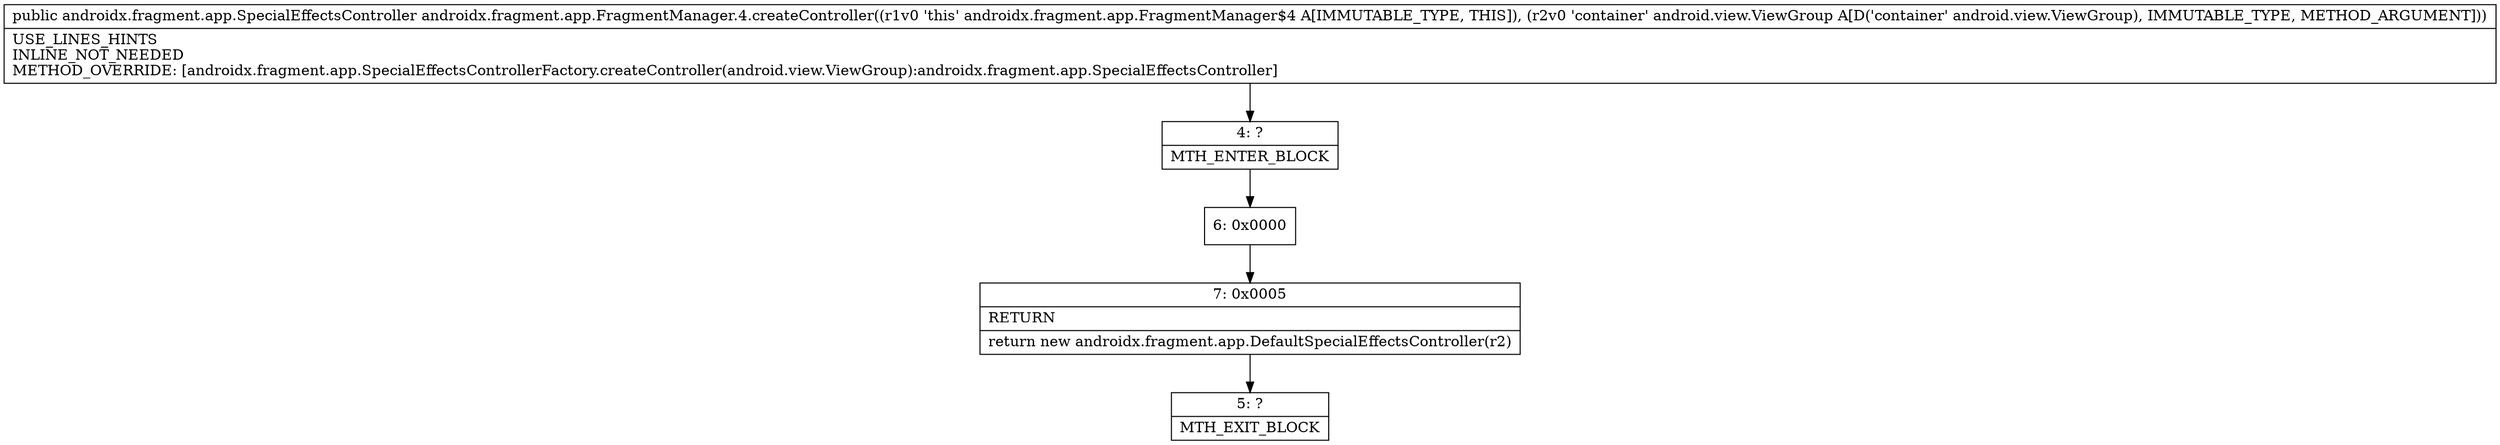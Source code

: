 digraph "CFG forandroidx.fragment.app.FragmentManager.4.createController(Landroid\/view\/ViewGroup;)Landroidx\/fragment\/app\/SpecialEffectsController;" {
Node_4 [shape=record,label="{4\:\ ?|MTH_ENTER_BLOCK\l}"];
Node_6 [shape=record,label="{6\:\ 0x0000}"];
Node_7 [shape=record,label="{7\:\ 0x0005|RETURN\l|return new androidx.fragment.app.DefaultSpecialEffectsController(r2)\l}"];
Node_5 [shape=record,label="{5\:\ ?|MTH_EXIT_BLOCK\l}"];
MethodNode[shape=record,label="{public androidx.fragment.app.SpecialEffectsController androidx.fragment.app.FragmentManager.4.createController((r1v0 'this' androidx.fragment.app.FragmentManager$4 A[IMMUTABLE_TYPE, THIS]), (r2v0 'container' android.view.ViewGroup A[D('container' android.view.ViewGroup), IMMUTABLE_TYPE, METHOD_ARGUMENT]))  | USE_LINES_HINTS\lINLINE_NOT_NEEDED\lMETHOD_OVERRIDE: [androidx.fragment.app.SpecialEffectsControllerFactory.createController(android.view.ViewGroup):androidx.fragment.app.SpecialEffectsController]\l}"];
MethodNode -> Node_4;Node_4 -> Node_6;
Node_6 -> Node_7;
Node_7 -> Node_5;
}


